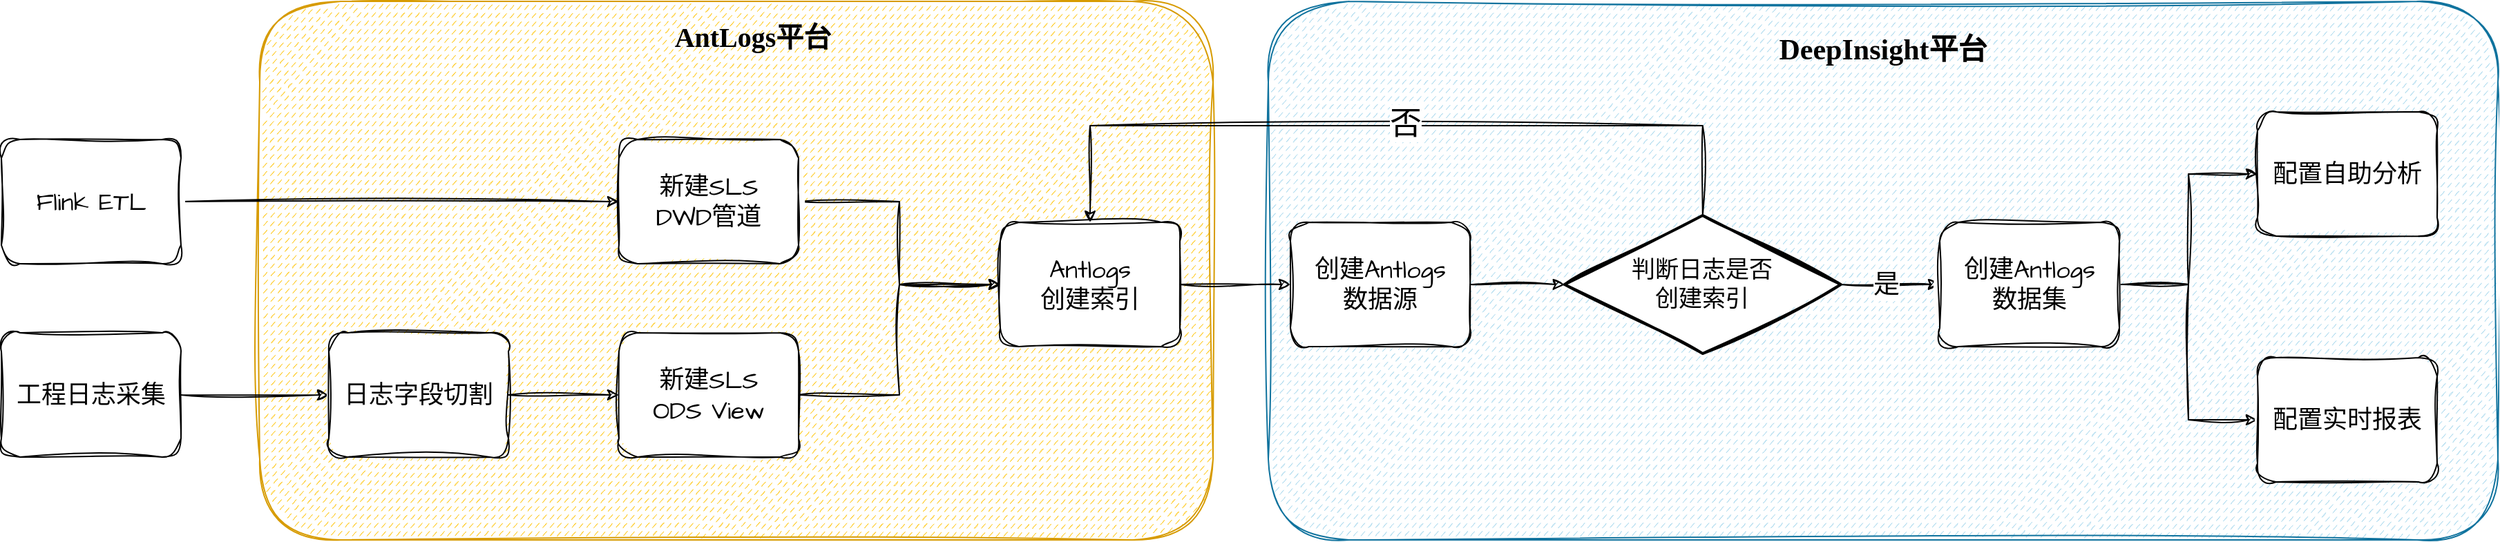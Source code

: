 <mxfile version="24.3.1" type="github">
  <diagram name="第 1 页" id="v2zlln7HYd-ED8GgGqis">
    <mxGraphModel dx="1908" dy="1062" grid="1" gridSize="10" guides="1" tooltips="1" connect="1" arrows="1" fold="1" page="1" pageScale="1" pageWidth="827" pageHeight="1169" math="0" shadow="0">
      <root>
        <mxCell id="0" />
        <mxCell id="1" parent="0" />
        <mxCell id="S6ZK8nGLi5dJVDm3krEd-1" value="" style="rounded=1;whiteSpace=wrap;html=1;fillStyle=dashed;sketch=1;curveFitting=1;jiggle=2;fillColor=#ffcd28;strokeColor=#d79b00;gradientColor=#ffa500;" vertex="1" parent="1">
          <mxGeometry x="607" y="920" width="690" height="390" as="geometry" />
        </mxCell>
        <mxCell id="S6ZK8nGLi5dJVDm3krEd-2" value="" style="rounded=1;whiteSpace=wrap;html=1;fillStyle=dashed;sketch=1;curveFitting=1;jiggle=2;fillColor=#b1ddf0;strokeColor=#10739e;" vertex="1" parent="1">
          <mxGeometry x="1337" y="920" width="890" height="390" as="geometry" />
        </mxCell>
        <mxCell id="S6ZK8nGLi5dJVDm3krEd-3" value="" style="edgeStyle=orthogonalEdgeStyle;rounded=0;sketch=1;hachureGap=4;jiggle=2;curveFitting=1;orthogonalLoop=1;jettySize=auto;html=1;fontFamily=Architects Daughter;fontSource=https%3A%2F%2Ffonts.googleapis.com%2Fcss%3Ffamily%3DArchitects%2BDaughter;exitX=1;exitY=0.5;exitDx=0;exitDy=0;entryX=0;entryY=0.5;entryDx=0;entryDy=0;" edge="1" parent="1" source="S6ZK8nGLi5dJVDm3krEd-18" target="S6ZK8nGLi5dJVDm3krEd-20">
          <mxGeometry relative="1" as="geometry">
            <mxPoint x="569" y="1060.091" as="sourcePoint" />
            <mxPoint x="869" y="1070.091" as="targetPoint" />
          </mxGeometry>
        </mxCell>
        <mxCell id="S6ZK8nGLi5dJVDm3krEd-4" value="" style="edgeStyle=orthogonalEdgeStyle;rounded=0;sketch=1;hachureGap=4;jiggle=2;curveFitting=1;orthogonalLoop=1;jettySize=auto;html=1;fontFamily=Architects Daughter;fontSource=https%3A%2F%2Ffonts.googleapis.com%2Fcss%3Ffamily%3DArchitects%2BDaughter;" edge="1" parent="1" source="S6ZK8nGLi5dJVDm3krEd-5" target="S6ZK8nGLi5dJVDm3krEd-6">
          <mxGeometry relative="1" as="geometry" />
        </mxCell>
        <mxCell id="S6ZK8nGLi5dJVDm3krEd-5" value="&lt;div&gt;&lt;span style=&quot;font-size: 18px;&quot;&gt;Antlogs&lt;/span&gt;&lt;/div&gt;&lt;div&gt;&lt;span style=&quot;font-size: 18px;&quot;&gt;创建索引&lt;/span&gt;&lt;/div&gt;" style="rounded=1;whiteSpace=wrap;html=1;sketch=1;hachureGap=4;jiggle=2;curveFitting=1;fontFamily=Architects Daughter;fontSource=https%3A%2F%2Ffonts.googleapis.com%2Fcss%3Ffamily%3DArchitects%2BDaughter;" vertex="1" parent="1">
          <mxGeometry x="1143" y="1080" width="130" height="90" as="geometry" />
        </mxCell>
        <mxCell id="S6ZK8nGLi5dJVDm3krEd-6" value="&lt;span style=&quot;font-size: 18px;&quot;&gt;创建Antlogs&lt;/span&gt;&lt;div&gt;&lt;span style=&quot;font-size: 18px;&quot;&gt;数据源&lt;/span&gt;&lt;/div&gt;" style="rounded=1;whiteSpace=wrap;html=1;sketch=1;hachureGap=4;jiggle=2;curveFitting=1;fontFamily=Architects Daughter;fontSource=https%3A%2F%2Ffonts.googleapis.com%2Fcss%3Ffamily%3DArchitects%2BDaughter;" vertex="1" parent="1">
          <mxGeometry x="1353" y="1080" width="130" height="90" as="geometry" />
        </mxCell>
        <mxCell id="S6ZK8nGLi5dJVDm3krEd-7" style="edgeStyle=orthogonalEdgeStyle;rounded=0;sketch=1;hachureGap=4;jiggle=2;curveFitting=1;orthogonalLoop=1;jettySize=auto;html=1;exitX=0.5;exitY=0;exitDx=0;exitDy=0;exitPerimeter=0;entryX=0.5;entryY=0;entryDx=0;entryDy=0;fontFamily=Comic Sans MS;fontSize=24;" edge="1" parent="1" source="S6ZK8nGLi5dJVDm3krEd-11" target="S6ZK8nGLi5dJVDm3krEd-5">
          <mxGeometry relative="1" as="geometry">
            <Array as="points">
              <mxPoint x="1651" y="1010" />
              <mxPoint x="1208" y="1010" />
            </Array>
          </mxGeometry>
        </mxCell>
        <mxCell id="S6ZK8nGLi5dJVDm3krEd-8" value="&lt;font face=&quot;Comic Sans MS&quot; style=&quot;font-size: 23px;&quot;&gt;否&lt;/font&gt;" style="edgeLabel;html=1;align=center;verticalAlign=middle;resizable=0;points=[];sketch=1;hachureGap=4;jiggle=2;curveFitting=1;fontFamily=Architects Daughter;fontSource=https%3A%2F%2Ffonts.googleapis.com%2Fcss%3Ffamily%3DArchitects%2BDaughter;" vertex="1" connectable="0" parent="S6ZK8nGLi5dJVDm3krEd-7">
          <mxGeometry x="-0.029" y="-2" relative="1" as="geometry">
            <mxPoint as="offset" />
          </mxGeometry>
        </mxCell>
        <mxCell id="S6ZK8nGLi5dJVDm3krEd-9" style="edgeStyle=orthogonalEdgeStyle;rounded=0;sketch=1;hachureGap=4;jiggle=2;curveFitting=1;orthogonalLoop=1;jettySize=auto;html=1;exitX=1;exitY=0.5;exitDx=0;exitDy=0;exitPerimeter=0;entryX=0;entryY=0.5;entryDx=0;entryDy=0;fontFamily=Architects Daughter;fontSource=https%3A%2F%2Ffonts.googleapis.com%2Fcss%3Ffamily%3DArchitects%2BDaughter;" edge="1" parent="1" source="S6ZK8nGLi5dJVDm3krEd-11" target="S6ZK8nGLi5dJVDm3krEd-14">
          <mxGeometry relative="1" as="geometry" />
        </mxCell>
        <mxCell id="S6ZK8nGLi5dJVDm3krEd-10" value="&lt;font style=&quot;font-size: 19px;&quot; face=&quot;Comic Sans MS&quot;&gt;是&lt;/font&gt;" style="edgeLabel;html=1;align=center;verticalAlign=middle;resizable=0;points=[];sketch=1;hachureGap=4;jiggle=2;curveFitting=1;fontFamily=Architects Daughter;fontSource=https%3A%2F%2Ffonts.googleapis.com%2Fcss%3Ffamily%3DArchitects%2BDaughter;" vertex="1" connectable="0" parent="S6ZK8nGLi5dJVDm3krEd-9">
          <mxGeometry x="0.05" y="-3" relative="1" as="geometry">
            <mxPoint x="-5" y="-3" as="offset" />
          </mxGeometry>
        </mxCell>
        <mxCell id="S6ZK8nGLi5dJVDm3krEd-11" value="&lt;font style=&quot;font-size: 17px;&quot; face=&quot;Comic Sans MS&quot;&gt;判断日志是否&lt;/font&gt;&lt;div style=&quot;font-size: 17px;&quot;&gt;&lt;font style=&quot;font-size: 17px;&quot; face=&quot;ALH4eGtust82kODed8lC&quot;&gt;创建索引&lt;/font&gt;&lt;/div&gt;" style="strokeWidth=2;html=1;shape=mxgraph.flowchart.decision;whiteSpace=wrap;sketch=1;hachureGap=4;jiggle=2;curveFitting=1;fontFamily=Architects Daughter;fontSource=https%3A%2F%2Ffonts.googleapis.com%2Fcss%3Ffamily%3DArchitects%2BDaughter;" vertex="1" parent="1">
          <mxGeometry x="1551.38" y="1075" width="200" height="100" as="geometry" />
        </mxCell>
        <mxCell id="S6ZK8nGLi5dJVDm3krEd-12" style="edgeStyle=orthogonalEdgeStyle;rounded=0;sketch=1;hachureGap=4;jiggle=2;curveFitting=1;orthogonalLoop=1;jettySize=auto;html=1;exitX=1;exitY=0.5;exitDx=0;exitDy=0;entryX=0;entryY=0.5;entryDx=0;entryDy=0;fontFamily=Architects Daughter;fontSource=https%3A%2F%2Ffonts.googleapis.com%2Fcss%3Ffamily%3DArchitects%2BDaughter;" edge="1" parent="1" source="S6ZK8nGLi5dJVDm3krEd-14" target="S6ZK8nGLi5dJVDm3krEd-15">
          <mxGeometry relative="1" as="geometry" />
        </mxCell>
        <mxCell id="S6ZK8nGLi5dJVDm3krEd-13" style="edgeStyle=orthogonalEdgeStyle;rounded=0;sketch=1;hachureGap=4;jiggle=2;curveFitting=1;orthogonalLoop=1;jettySize=auto;html=1;exitX=1;exitY=0.5;exitDx=0;exitDy=0;entryX=0;entryY=0.5;entryDx=0;entryDy=0;fontFamily=Architects Daughter;fontSource=https%3A%2F%2Ffonts.googleapis.com%2Fcss%3Ffamily%3DArchitects%2BDaughter;" edge="1" parent="1" source="S6ZK8nGLi5dJVDm3krEd-14" target="S6ZK8nGLi5dJVDm3krEd-17">
          <mxGeometry relative="1" as="geometry" />
        </mxCell>
        <mxCell id="S6ZK8nGLi5dJVDm3krEd-14" value="&lt;span style=&quot;font-size: 18px;&quot;&gt;创建Antlogs&lt;/span&gt;&lt;div&gt;&lt;span style=&quot;font-size: 18px;&quot;&gt;数据集&lt;/span&gt;&lt;/div&gt;" style="rounded=1;whiteSpace=wrap;html=1;sketch=1;hachureGap=4;jiggle=2;curveFitting=1;fontFamily=Architects Daughter;fontSource=https%3A%2F%2Ffonts.googleapis.com%2Fcss%3Ffamily%3DArchitects%2BDaughter;" vertex="1" parent="1">
          <mxGeometry x="1823" y="1080" width="130" height="90" as="geometry" />
        </mxCell>
        <mxCell id="S6ZK8nGLi5dJVDm3krEd-15" value="&lt;span style=&quot;font-size: 18px;&quot;&gt;&lt;font face=&quot;Comic Sans MS&quot;&gt;配置自助分析&lt;/font&gt;&lt;/span&gt;" style="rounded=1;whiteSpace=wrap;html=1;sketch=1;hachureGap=4;jiggle=2;curveFitting=1;fontFamily=Architects Daughter;fontSource=https%3A%2F%2Ffonts.googleapis.com%2Fcss%3Ffamily%3DArchitects%2BDaughter;" vertex="1" parent="1">
          <mxGeometry x="2053" y="1000" width="130" height="90" as="geometry" />
        </mxCell>
        <mxCell id="S6ZK8nGLi5dJVDm3krEd-16" style="edgeStyle=orthogonalEdgeStyle;rounded=0;sketch=1;hachureGap=4;jiggle=2;curveFitting=1;orthogonalLoop=1;jettySize=auto;html=1;exitX=1;exitY=0.5;exitDx=0;exitDy=0;fontFamily=Architects Daughter;fontSource=https%3A%2F%2Ffonts.googleapis.com%2Fcss%3Ffamily%3DArchitects%2BDaughter;entryX=0;entryY=0.5;entryDx=0;entryDy=0;entryPerimeter=0;" edge="1" parent="1" source="S6ZK8nGLi5dJVDm3krEd-6" target="S6ZK8nGLi5dJVDm3krEd-11">
          <mxGeometry relative="1" as="geometry">
            <mxPoint x="1553" y="1250" as="targetPoint" />
          </mxGeometry>
        </mxCell>
        <mxCell id="S6ZK8nGLi5dJVDm3krEd-17" value="&lt;span style=&quot;font-size: 18px;&quot;&gt;&lt;font face=&quot;Comic Sans MS&quot;&gt;配置实时报表&lt;/font&gt;&lt;/span&gt;" style="rounded=1;whiteSpace=wrap;html=1;sketch=1;hachureGap=4;jiggle=2;curveFitting=1;fontFamily=Architects Daughter;fontSource=https%3A%2F%2Ffonts.googleapis.com%2Fcss%3Ffamily%3DArchitects%2BDaughter;" vertex="1" parent="1">
          <mxGeometry x="2053" y="1178" width="130" height="90" as="geometry" />
        </mxCell>
        <mxCell id="S6ZK8nGLi5dJVDm3krEd-18" value="&lt;div&gt;&lt;span style=&quot;font-size: 18px;&quot;&gt;Flink ETL&lt;/span&gt;&lt;/div&gt;" style="rounded=1;whiteSpace=wrap;html=1;sketch=1;hachureGap=4;jiggle=2;curveFitting=1;fontFamily=Architects Daughter;fontSource=https%3A%2F%2Ffonts.googleapis.com%2Fcss%3Ffamily%3DArchitects%2BDaughter;" vertex="1" parent="1">
          <mxGeometry x="420" y="1020" width="130" height="90" as="geometry" />
        </mxCell>
        <mxCell id="S6ZK8nGLi5dJVDm3krEd-19" style="edgeStyle=orthogonalEdgeStyle;rounded=0;sketch=1;hachureGap=4;jiggle=2;curveFitting=1;orthogonalLoop=1;jettySize=auto;html=1;exitX=1;exitY=0.5;exitDx=0;exitDy=0;entryX=0;entryY=0.5;entryDx=0;entryDy=0;fontFamily=Architects Daughter;fontSource=https%3A%2F%2Ffonts.googleapis.com%2Fcss%3Ffamily%3DArchitects%2BDaughter;" edge="1" parent="1" source="S6ZK8nGLi5dJVDm3krEd-20" target="S6ZK8nGLi5dJVDm3krEd-5">
          <mxGeometry relative="1" as="geometry" />
        </mxCell>
        <mxCell id="S6ZK8nGLi5dJVDm3krEd-20" value="&lt;div&gt;&lt;span style=&quot;font-size: 18px;&quot;&gt;新建SLS&lt;/span&gt;&lt;/div&gt;&lt;div&gt;&lt;span style=&quot;font-size: 18px;&quot;&gt;DWD管道&lt;/span&gt;&lt;/div&gt;" style="rounded=1;whiteSpace=wrap;html=1;sketch=1;hachureGap=4;jiggle=2;curveFitting=1;fontFamily=Architects Daughter;fontSource=https%3A%2F%2Ffonts.googleapis.com%2Fcss%3Ffamily%3DArchitects%2BDaughter;" vertex="1" parent="1">
          <mxGeometry x="867" y="1020" width="130" height="90" as="geometry" />
        </mxCell>
        <mxCell id="S6ZK8nGLi5dJVDm3krEd-21" style="edgeStyle=orthogonalEdgeStyle;rounded=0;sketch=1;hachureGap=4;jiggle=2;curveFitting=1;orthogonalLoop=1;jettySize=auto;html=1;exitX=1;exitY=0.5;exitDx=0;exitDy=0;entryX=0;entryY=0.5;entryDx=0;entryDy=0;fontFamily=Architects Daughter;fontSource=https%3A%2F%2Ffonts.googleapis.com%2Fcss%3Ffamily%3DArchitects%2BDaughter;" edge="1" parent="1" source="S6ZK8nGLi5dJVDm3krEd-22" target="S6ZK8nGLi5dJVDm3krEd-24">
          <mxGeometry relative="1" as="geometry" />
        </mxCell>
        <mxCell id="S6ZK8nGLi5dJVDm3krEd-22" value="&lt;div&gt;&lt;span style=&quot;font-size: 18px;&quot;&gt;工程日志采集&lt;/span&gt;&lt;/div&gt;" style="rounded=1;whiteSpace=wrap;html=1;sketch=1;hachureGap=4;jiggle=2;curveFitting=1;fontFamily=Architects Daughter;fontSource=https%3A%2F%2Ffonts.googleapis.com%2Fcss%3Ffamily%3DArchitects%2BDaughter;" vertex="1" parent="1">
          <mxGeometry x="420" y="1160" width="130" height="90" as="geometry" />
        </mxCell>
        <mxCell id="S6ZK8nGLi5dJVDm3krEd-23" style="edgeStyle=orthogonalEdgeStyle;rounded=0;sketch=1;hachureGap=4;jiggle=2;curveFitting=1;orthogonalLoop=1;jettySize=auto;html=1;exitX=1;exitY=0.5;exitDx=0;exitDy=0;entryX=0;entryY=0.5;entryDx=0;entryDy=0;fontFamily=Architects Daughter;fontSource=https%3A%2F%2Ffonts.googleapis.com%2Fcss%3Ffamily%3DArchitects%2BDaughter;" edge="1" parent="1" source="S6ZK8nGLi5dJVDm3krEd-24" target="S6ZK8nGLi5dJVDm3krEd-26">
          <mxGeometry relative="1" as="geometry" />
        </mxCell>
        <mxCell id="S6ZK8nGLi5dJVDm3krEd-24" value="&lt;div&gt;&lt;span style=&quot;font-size: 18px;&quot;&gt;日志字段切割&lt;/span&gt;&lt;/div&gt;" style="rounded=1;whiteSpace=wrap;html=1;sketch=1;hachureGap=4;jiggle=2;curveFitting=1;fontFamily=Architects Daughter;fontSource=https%3A%2F%2Ffonts.googleapis.com%2Fcss%3Ffamily%3DArchitects%2BDaughter;" vertex="1" parent="1">
          <mxGeometry x="657" y="1160" width="130" height="90" as="geometry" />
        </mxCell>
        <mxCell id="S6ZK8nGLi5dJVDm3krEd-25" style="edgeStyle=orthogonalEdgeStyle;rounded=0;sketch=1;hachureGap=4;jiggle=2;curveFitting=1;orthogonalLoop=1;jettySize=auto;html=1;exitX=1;exitY=0.5;exitDx=0;exitDy=0;fontFamily=Architects Daughter;fontSource=https%3A%2F%2Ffonts.googleapis.com%2Fcss%3Ffamily%3DArchitects%2BDaughter;" edge="1" parent="1" source="S6ZK8nGLi5dJVDm3krEd-26" target="S6ZK8nGLi5dJVDm3krEd-5">
          <mxGeometry relative="1" as="geometry" />
        </mxCell>
        <mxCell id="S6ZK8nGLi5dJVDm3krEd-26" value="&lt;div&gt;&lt;span style=&quot;font-size: 18px;&quot;&gt;新建SLS&lt;/span&gt;&lt;/div&gt;&lt;div&gt;&lt;span style=&quot;font-size: 18px;&quot;&gt;ODS View&lt;/span&gt;&lt;/div&gt;" style="rounded=1;whiteSpace=wrap;html=1;sketch=1;hachureGap=4;jiggle=2;curveFitting=1;fontFamily=Architects Daughter;fontSource=https%3A%2F%2Ffonts.googleapis.com%2Fcss%3Ffamily%3DArchitects%2BDaughter;" vertex="1" parent="1">
          <mxGeometry x="867" y="1160" width="130" height="90" as="geometry" />
        </mxCell>
        <mxCell id="S6ZK8nGLi5dJVDm3krEd-27" value="AntLogs平台" style="text;html=1;align=center;verticalAlign=middle;whiteSpace=wrap;rounded=0;fontFamily=Comic Sans MS;fontSize=20;fontStyle=1" vertex="1" parent="1">
          <mxGeometry x="898.5" y="930" width="130" height="30" as="geometry" />
        </mxCell>
        <mxCell id="S6ZK8nGLi5dJVDm3krEd-28" value="DeepInsight平台" style="text;html=1;align=center;verticalAlign=middle;whiteSpace=wrap;rounded=0;fontFamily=Comic Sans MS;fontSize=21;fontStyle=1" vertex="1" parent="1">
          <mxGeometry x="1694" y="940" width="176" height="30" as="geometry" />
        </mxCell>
      </root>
    </mxGraphModel>
  </diagram>
</mxfile>
